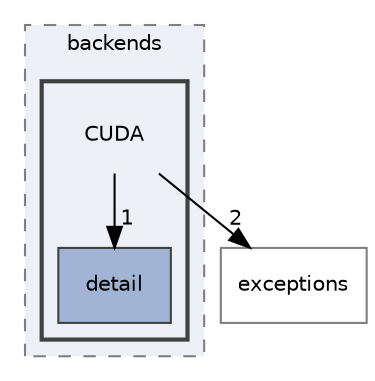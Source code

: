 digraph "include/plssvm/backends/CUDA"
{
 // LATEX_PDF_SIZE
  edge [fontname="Helvetica",fontsize="10",labelfontname="Helvetica",labelfontsize="10"];
  node [fontname="Helvetica",fontsize="10",shape=record];
  compound=true
  subgraph clusterdir_aece132851e9183324b9b3740ef79635 {
    graph [ bgcolor="#edf0f7", pencolor="grey50", style="filled,dashed,", label="backends", fontname="Helvetica", fontsize="10", URL="dir_aece132851e9183324b9b3740ef79635.html"]
  subgraph clusterdir_3b1acf17ef6b0d0bb2450c7474aff8a9 {
    graph [ bgcolor="#edf0f7", pencolor="grey25", style="filled,bold,", label="", fontname="Helvetica", fontsize="10", URL="dir_3b1acf17ef6b0d0bb2450c7474aff8a9.html"]
    dir_3b1acf17ef6b0d0bb2450c7474aff8a9 [shape=plaintext, label="CUDA"];
  dir_64d7c5070ba2e23545d42d3cdff5de07 [shape=box, label="detail", style="filled,", fillcolor="#a2b4d6", color="grey25", URL="dir_64d7c5070ba2e23545d42d3cdff5de07.html"];
  }
  }
  dir_49c4dd39876428c8a6f54100703c6d1b [shape=box, label="exceptions", style="", fillcolor="#edf0f7", color="grey50", URL="dir_49c4dd39876428c8a6f54100703c6d1b.html"];
  dir_3b1acf17ef6b0d0bb2450c7474aff8a9->dir_49c4dd39876428c8a6f54100703c6d1b [headlabel="2", labeldistance=1.5 headhref="dir_000001_000007.html"];
  dir_3b1acf17ef6b0d0bb2450c7474aff8a9->dir_64d7c5070ba2e23545d42d3cdff5de07 [headlabel="1", labeldistance=1.5 headhref="dir_000001_000002.html"];
}
